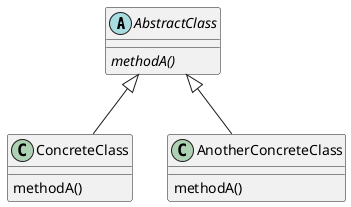 @startuml

abstract class AbstractClass {
	{abstract} methodA()
}

class ConcreteClass {
	methodA()
}

class AnotherConcreteClass {
	methodA()
}

AbstractClass <|-- ConcreteClass
AbstractClass <|-- AnotherConcreteClass

@enduml